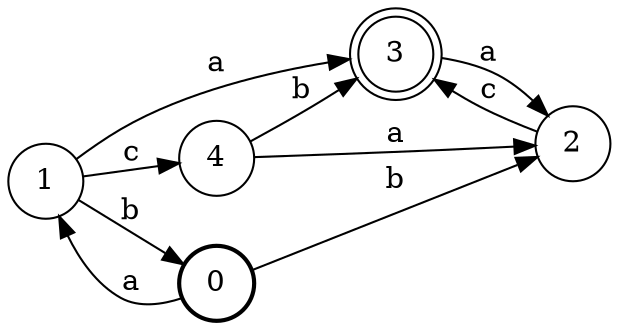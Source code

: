 digraph Automate_1{
    rankdir=LR;
    node [shape = doublecircle]; 3;
    node [shape = circle]; 2, 1, 4;
    node [shape = circle, style = bold]; 0;
    0 -> 1 [label="a"];
    0 -> 2 [label="b"];
    1 -> 0 [label="b"];
    2 -> 3 [label="c"];
    3 -> 2 [label="a"];
    1 -> 3 [label="a"];
    1 -> 4 [label="c"];
    4 -> 2 [label="a"];
    4 -> 3 [label="b"];
}
